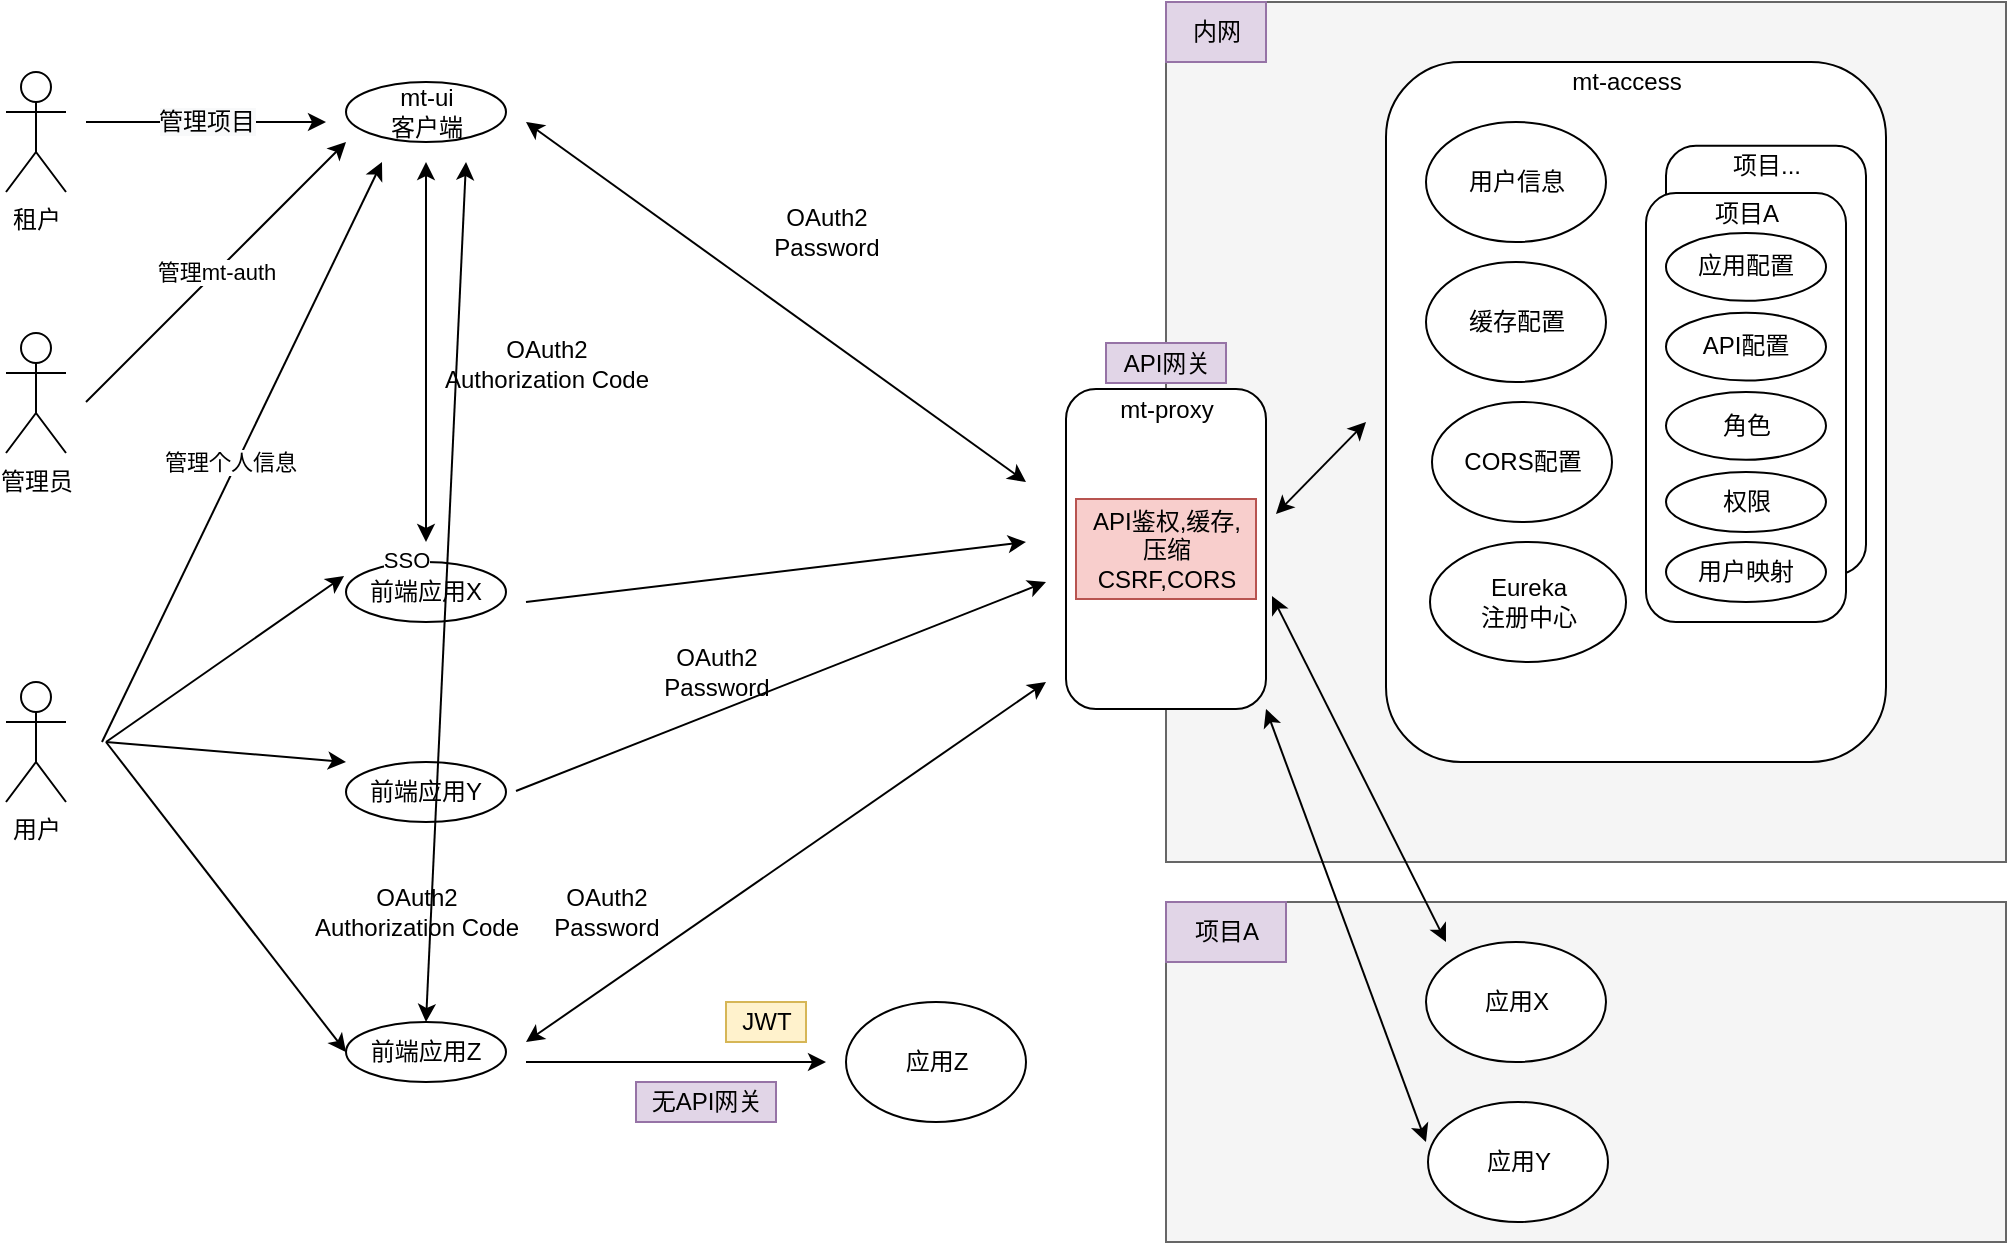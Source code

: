 <mxfile version="21.1.5" type="device">
  <diagram id="cGnB5dn_DnXe5ZkeEdu6" name="Page-1">
    <mxGraphModel dx="1434" dy="632" grid="1" gridSize="10" guides="1" tooltips="1" connect="1" arrows="1" fold="1" page="1" pageScale="1" pageWidth="1700" pageHeight="1100" math="0" shadow="0">
      <root>
        <mxCell id="0" />
        <mxCell id="1" parent="0" />
        <mxCell id="Nf_GGJnNFJ5g_2dd7_26-1" value="" style="rounded=0;whiteSpace=wrap;html=1;fillColor=#f5f5f5;strokeColor=#666666;fontColor=#333333;" vertex="1" parent="1">
          <mxGeometry x="620" y="470" width="420" height="170" as="geometry" />
        </mxCell>
        <mxCell id="tz96nPli69XmULDsHdUA-38" value="" style="rounded=0;whiteSpace=wrap;html=1;fillColor=#f5f5f5;strokeColor=#666666;fontColor=#333333;" parent="1" vertex="1">
          <mxGeometry x="620" y="20" width="420" height="430" as="geometry" />
        </mxCell>
        <mxCell id="tz96nPli69XmULDsHdUA-8" value="" style="ellipse;whiteSpace=wrap;html=1;" parent="1" vertex="1">
          <mxGeometry x="750" y="490" width="90" height="60" as="geometry" />
        </mxCell>
        <mxCell id="rzfU7j8Q2GUi6uD8WXSI-42" value="" style="rounded=1;whiteSpace=wrap;html=1;" parent="1" vertex="1">
          <mxGeometry x="730" y="50" width="250" height="350" as="geometry" />
        </mxCell>
        <mxCell id="rzfU7j8Q2GUi6uD8WXSI-3" value="用户" style="shape=umlActor;verticalLabelPosition=bottom;verticalAlign=top;html=1;outlineConnect=0;" parent="1" vertex="1">
          <mxGeometry x="40" y="360" width="30" height="60" as="geometry" />
        </mxCell>
        <mxCell id="rzfU7j8Q2GUi6uD8WXSI-20" value="租户" style="shape=umlActor;verticalLabelPosition=bottom;verticalAlign=top;html=1;outlineConnect=0;" parent="1" vertex="1">
          <mxGeometry x="40" y="55" width="30" height="60" as="geometry" />
        </mxCell>
        <mxCell id="rzfU7j8Q2GUi6uD8WXSI-35" value="" style="ellipse;whiteSpace=wrap;html=1;" parent="1" vertex="1">
          <mxGeometry x="210" y="60" width="80" height="30" as="geometry" />
        </mxCell>
        <mxCell id="rzfU7j8Q2GUi6uD8WXSI-36" value="mt-ui&lt;br&gt;客户端" style="text;html=1;align=center;verticalAlign=middle;resizable=0;points=[];autosize=1;strokeColor=none;fillColor=none;" parent="1" vertex="1">
          <mxGeometry x="220" y="55" width="60" height="40" as="geometry" />
        </mxCell>
        <mxCell id="rzfU7j8Q2GUi6uD8WXSI-41" value="" style="group" parent="1" vertex="1" connectable="0">
          <mxGeometry x="860" y="67" width="145" height="263" as="geometry" />
        </mxCell>
        <mxCell id="rzfU7j8Q2GUi6uD8WXSI-30" value="" style="rounded=1;whiteSpace=wrap;html=1;" parent="rzfU7j8Q2GUi6uD8WXSI-41" vertex="1">
          <mxGeometry x="10" y="24.833" width="100" height="214.464" as="geometry" />
        </mxCell>
        <mxCell id="rzfU7j8Q2GUi6uD8WXSI-15" value="" style="rounded=1;whiteSpace=wrap;html=1;" parent="rzfU7j8Q2GUi6uD8WXSI-41" vertex="1">
          <mxGeometry y="48.536" width="100" height="214.464" as="geometry" />
        </mxCell>
        <mxCell id="rzfU7j8Q2GUi6uD8WXSI-13" value="应用配置" style="ellipse;whiteSpace=wrap;html=1;" parent="rzfU7j8Q2GUi6uD8WXSI-41" vertex="1">
          <mxGeometry x="10" y="68.533" width="80" height="33.863" as="geometry" />
        </mxCell>
        <mxCell id="rzfU7j8Q2GUi6uD8WXSI-16" value="项目A" style="text;html=1;align=center;verticalAlign=middle;resizable=0;points=[];autosize=1;strokeColor=none;fillColor=none;" parent="rzfU7j8Q2GUi6uD8WXSI-41" vertex="1">
          <mxGeometry x="25" y="48.536" width="50" height="20" as="geometry" />
        </mxCell>
        <mxCell id="rzfU7j8Q2GUi6uD8WXSI-17" value="API配置" style="ellipse;whiteSpace=wrap;html=1;" parent="rzfU7j8Q2GUi6uD8WXSI-41" vertex="1">
          <mxGeometry x="10" y="108.393" width="80" height="33.863" as="geometry" />
        </mxCell>
        <mxCell id="rzfU7j8Q2GUi6uD8WXSI-27" value="项目..." style="text;html=1;align=center;verticalAlign=middle;resizable=0;points=[];autosize=1;strokeColor=none;fillColor=none;" parent="rzfU7j8Q2GUi6uD8WXSI-41" vertex="1">
          <mxGeometry x="35" y="24.833" width="50" height="20" as="geometry" />
        </mxCell>
        <mxCell id="tz96nPli69XmULDsHdUA-45" value="" style="group" parent="rzfU7j8Q2GUi6uD8WXSI-41" vertex="1" connectable="0">
          <mxGeometry x="10" y="188" width="80" height="30" as="geometry" />
        </mxCell>
        <mxCell id="rzfU7j8Q2GUi6uD8WXSI-46" value="" style="ellipse;whiteSpace=wrap;html=1;" parent="tz96nPli69XmULDsHdUA-45" vertex="1">
          <mxGeometry width="80" height="30" as="geometry" />
        </mxCell>
        <mxCell id="rzfU7j8Q2GUi6uD8WXSI-47" value="权限" style="text;html=1;align=center;verticalAlign=middle;resizable=0;points=[];autosize=1;strokeColor=none;fillColor=none;" parent="tz96nPli69XmULDsHdUA-45" vertex="1">
          <mxGeometry x="20" y="5" width="40" height="20" as="geometry" />
        </mxCell>
        <mxCell id="tz96nPli69XmULDsHdUA-46" value="" style="group" parent="rzfU7j8Q2GUi6uD8WXSI-41" vertex="1" connectable="0">
          <mxGeometry x="10" y="148.0" width="80" height="33.863" as="geometry" />
        </mxCell>
        <mxCell id="rzfU7j8Q2GUi6uD8WXSI-44" value="" style="ellipse;whiteSpace=wrap;html=1;" parent="tz96nPli69XmULDsHdUA-46" vertex="1">
          <mxGeometry width="80" height="33.863" as="geometry" />
        </mxCell>
        <mxCell id="rzfU7j8Q2GUi6uD8WXSI-45" value="角色" style="text;html=1;align=center;verticalAlign=middle;resizable=0;points=[];autosize=1;strokeColor=none;fillColor=none;" parent="tz96nPli69XmULDsHdUA-46" vertex="1">
          <mxGeometry x="20" y="6.934" width="40" height="20" as="geometry" />
        </mxCell>
        <mxCell id="rzfU7j8Q2GUi6uD8WXSI-48" value="用户映射" style="ellipse;whiteSpace=wrap;html=1;" parent="rzfU7j8Q2GUi6uD8WXSI-41" vertex="1">
          <mxGeometry x="10" y="223" width="80" height="30" as="geometry" />
        </mxCell>
        <mxCell id="rzfU7j8Q2GUi6uD8WXSI-58" value="&lt;span&gt;前端应用X&lt;/span&gt;" style="ellipse;whiteSpace=wrap;html=1;" parent="1" vertex="1">
          <mxGeometry x="210" y="300" width="80" height="30" as="geometry" />
        </mxCell>
        <mxCell id="rzfU7j8Q2GUi6uD8WXSI-62" value="" style="endArrow=classic;startArrow=classic;html=1;rounded=0;" parent="1" edge="1">
          <mxGeometry width="50" height="50" relative="1" as="geometry">
            <mxPoint x="250" y="290" as="sourcePoint" />
            <mxPoint x="250" y="100" as="targetPoint" />
          </mxGeometry>
        </mxCell>
        <mxCell id="rzfU7j8Q2GUi6uD8WXSI-67" value="OAuth2&lt;br&gt;Authorization Code" style="text;html=1;align=center;verticalAlign=middle;resizable=0;points=[];autosize=1;strokeColor=none;fillColor=none;" parent="1" vertex="1">
          <mxGeometry x="250" y="185.5" width="120" height="30" as="geometry" />
        </mxCell>
        <mxCell id="rzfU7j8Q2GUi6uD8WXSI-69" value="" style="endArrow=classic;startArrow=none;html=1;rounded=0;startFill=0;" parent="1" edge="1">
          <mxGeometry width="50" height="50" relative="1" as="geometry">
            <mxPoint x="295" y="414.5" as="sourcePoint" />
            <mxPoint x="560" y="310" as="targetPoint" />
          </mxGeometry>
        </mxCell>
        <mxCell id="rzfU7j8Q2GUi6uD8WXSI-70" value="OAuth2&lt;br&gt;Password" style="text;html=1;align=center;verticalAlign=middle;resizable=0;points=[];autosize=1;strokeColor=none;fillColor=none;" parent="1" vertex="1">
          <mxGeometry x="360" y="340" width="70" height="30" as="geometry" />
        </mxCell>
        <mxCell id="rzfU7j8Q2GUi6uD8WXSI-73" value="" style="group" parent="1" vertex="1" connectable="0">
          <mxGeometry x="750" y="80" width="90" height="60" as="geometry" />
        </mxCell>
        <mxCell id="rzfU7j8Q2GUi6uD8WXSI-71" value="" style="ellipse;whiteSpace=wrap;html=1;" parent="rzfU7j8Q2GUi6uD8WXSI-73" vertex="1">
          <mxGeometry width="90" height="60" as="geometry" />
        </mxCell>
        <mxCell id="rzfU7j8Q2GUi6uD8WXSI-72" value="用户信息" style="text;html=1;align=center;verticalAlign=middle;resizable=0;points=[];autosize=1;strokeColor=none;fillColor=none;" parent="rzfU7j8Q2GUi6uD8WXSI-73" vertex="1">
          <mxGeometry x="15" y="20" width="60" height="20" as="geometry" />
        </mxCell>
        <mxCell id="rzfU7j8Q2GUi6uD8WXSI-74" value="" style="group" parent="1" vertex="1" connectable="0">
          <mxGeometry x="752" y="290" width="109.5" height="60" as="geometry" />
        </mxCell>
        <mxCell id="rzfU7j8Q2GUi6uD8WXSI-34" value="" style="ellipse;whiteSpace=wrap;html=1;" parent="rzfU7j8Q2GUi6uD8WXSI-74" vertex="1">
          <mxGeometry width="98.006" height="60" as="geometry" />
        </mxCell>
        <mxCell id="rzfU7j8Q2GUi6uD8WXSI-23" value="Eureka&lt;br&gt;注册中心" style="text;html=1;align=center;verticalAlign=middle;resizable=0;points=[];autosize=1;" parent="rzfU7j8Q2GUi6uD8WXSI-74" vertex="1">
          <mxGeometry x="19.006" y="15.0" width="60" height="30" as="geometry" />
        </mxCell>
        <mxCell id="rzfU7j8Q2GUi6uD8WXSI-75" value="管理员" style="shape=umlActor;verticalLabelPosition=bottom;verticalAlign=top;html=1;outlineConnect=0;" parent="1" vertex="1">
          <mxGeometry x="40" y="185.5" width="30" height="60" as="geometry" />
        </mxCell>
        <mxCell id="rzfU7j8Q2GUi6uD8WXSI-76" value="" style="endArrow=classic;html=1;rounded=0;" parent="1" edge="1">
          <mxGeometry width="50" height="50" relative="1" as="geometry">
            <mxPoint x="88" y="390" as="sourcePoint" />
            <mxPoint x="228" y="100" as="targetPoint" />
          </mxGeometry>
        </mxCell>
        <mxCell id="Nf_GGJnNFJ5g_2dd7_26-3" value="管理个人信息" style="edgeLabel;html=1;align=center;verticalAlign=middle;resizable=0;points=[];" vertex="1" connectable="0" parent="rzfU7j8Q2GUi6uD8WXSI-76">
          <mxGeometry x="-0.044" y="3" relative="1" as="geometry">
            <mxPoint as="offset" />
          </mxGeometry>
        </mxCell>
        <mxCell id="rzfU7j8Q2GUi6uD8WXSI-50" style="edgeStyle=orthogonalEdgeStyle;rounded=0;orthogonalLoop=1;jettySize=auto;html=1;exitX=0.5;exitY=1;exitDx=0;exitDy=0;" parent="1" edge="1">
          <mxGeometry relative="1" as="geometry">
            <mxPoint x="980" y="271" as="sourcePoint" />
            <mxPoint x="980" y="271" as="targetPoint" />
          </mxGeometry>
        </mxCell>
        <mxCell id="rzfU7j8Q2GUi6uD8WXSI-78" value="" style="rounded=1;whiteSpace=wrap;html=1;" parent="1" vertex="1">
          <mxGeometry x="570" y="213.5" width="100" height="160" as="geometry" />
        </mxCell>
        <mxCell id="rzfU7j8Q2GUi6uD8WXSI-79" value="mt-proxy" style="text;html=1;align=center;verticalAlign=middle;resizable=0;points=[];autosize=1;strokeColor=none;fillColor=none;" parent="1" vertex="1">
          <mxGeometry x="590" y="213.5" width="60" height="20" as="geometry" />
        </mxCell>
        <mxCell id="rzfU7j8Q2GUi6uD8WXSI-88" value="" style="endArrow=classic;html=1;rounded=0;" parent="1" edge="1">
          <mxGeometry relative="1" as="geometry">
            <mxPoint x="90" y="390" as="sourcePoint" />
            <mxPoint x="210" y="400" as="targetPoint" />
          </mxGeometry>
        </mxCell>
        <mxCell id="rzfU7j8Q2GUi6uD8WXSI-90" value="" style="endArrow=classic;html=1;rounded=0;entryX=-0.012;entryY=0.233;entryDx=0;entryDy=0;entryPerimeter=0;" parent="1" target="rzfU7j8Q2GUi6uD8WXSI-58" edge="1">
          <mxGeometry relative="1" as="geometry">
            <mxPoint x="90" y="390" as="sourcePoint" />
            <mxPoint x="200" y="290" as="targetPoint" />
          </mxGeometry>
        </mxCell>
        <mxCell id="rzfU7j8Q2GUi6uD8WXSI-91" value="SSO" style="edgeLabel;resizable=0;html=1;align=center;verticalAlign=middle;" parent="rzfU7j8Q2GUi6uD8WXSI-90" connectable="0" vertex="1">
          <mxGeometry relative="1" as="geometry">
            <mxPoint x="90" y="-50" as="offset" />
          </mxGeometry>
        </mxCell>
        <mxCell id="rzfU7j8Q2GUi6uD8WXSI-95" value="" style="endArrow=classic;html=1;rounded=0;" parent="1" edge="1">
          <mxGeometry relative="1" as="geometry">
            <mxPoint x="80" y="220" as="sourcePoint" />
            <mxPoint x="210" y="90" as="targetPoint" />
          </mxGeometry>
        </mxCell>
        <mxCell id="rzfU7j8Q2GUi6uD8WXSI-96" value="管理mt-auth" style="edgeLabel;resizable=0;html=1;align=center;verticalAlign=middle;" parent="rzfU7j8Q2GUi6uD8WXSI-95" connectable="0" vertex="1">
          <mxGeometry relative="1" as="geometry" />
        </mxCell>
        <mxCell id="rzfU7j8Q2GUi6uD8WXSI-97" value="" style="endArrow=classic;html=1;rounded=0;" parent="1" edge="1">
          <mxGeometry relative="1" as="geometry">
            <mxPoint x="80" y="80" as="sourcePoint" />
            <mxPoint x="200" y="80" as="targetPoint" />
          </mxGeometry>
        </mxCell>
        <mxCell id="rzfU7j8Q2GUi6uD8WXSI-98" value="&lt;span style=&quot;font-size: 12px ; background-color: rgb(248 , 249 , 250)&quot;&gt;管理项目&lt;/span&gt;" style="edgeLabel;resizable=0;html=1;align=center;verticalAlign=middle;" parent="rzfU7j8Q2GUi6uD8WXSI-97" connectable="0" vertex="1">
          <mxGeometry relative="1" as="geometry" />
        </mxCell>
        <mxCell id="rzfU7j8Q2GUi6uD8WXSI-100" value="API鉴权,缓存,&lt;br&gt;压缩&lt;br&gt;CSRF,CORS" style="text;html=1;align=center;verticalAlign=middle;resizable=0;points=[];autosize=1;strokeColor=#b85450;fillColor=#f8cecc;" parent="1" vertex="1">
          <mxGeometry x="575" y="268.5" width="90" height="50" as="geometry" />
        </mxCell>
        <mxCell id="rzfU7j8Q2GUi6uD8WXSI-64" value="&lt;span&gt;前端应用Y&lt;/span&gt;" style="ellipse;whiteSpace=wrap;html=1;" parent="1" vertex="1">
          <mxGeometry x="210" y="400" width="80" height="30" as="geometry" />
        </mxCell>
        <mxCell id="tz96nPli69XmULDsHdUA-4" value="OAuth2&lt;br&gt;Password" style="text;html=1;align=center;verticalAlign=middle;resizable=0;points=[];autosize=1;strokeColor=none;fillColor=none;" parent="1" vertex="1">
          <mxGeometry x="415" y="120" width="70" height="30" as="geometry" />
        </mxCell>
        <mxCell id="tz96nPli69XmULDsHdUA-7" value="" style="group" parent="1" vertex="1" connectable="0">
          <mxGeometry x="750" y="490" width="90" height="60" as="geometry" />
        </mxCell>
        <mxCell id="tz96nPli69XmULDsHdUA-9" value="应用X" style="text;html=1;align=center;verticalAlign=middle;resizable=0;points=[];autosize=1;strokeColor=none;fillColor=none;" parent="tz96nPli69XmULDsHdUA-7" vertex="1">
          <mxGeometry x="20" y="20" width="50" height="20" as="geometry" />
        </mxCell>
        <mxCell id="tz96nPli69XmULDsHdUA-12" value="" style="endArrow=classic;startArrow=classic;html=1;rounded=0;exitX=1.03;exitY=0.647;exitDx=0;exitDy=0;exitPerimeter=0;" parent="1" source="rzfU7j8Q2GUi6uD8WXSI-78" edge="1">
          <mxGeometry width="50" height="50" relative="1" as="geometry">
            <mxPoint x="650" y="490" as="sourcePoint" />
            <mxPoint x="760" y="490" as="targetPoint" />
          </mxGeometry>
        </mxCell>
        <mxCell id="tz96nPli69XmULDsHdUA-13" value="" style="ellipse;whiteSpace=wrap;html=1;" parent="1" vertex="1">
          <mxGeometry x="751" y="570" width="90" height="60" as="geometry" />
        </mxCell>
        <mxCell id="tz96nPli69XmULDsHdUA-14" value="" style="group" parent="1" vertex="1" connectable="0">
          <mxGeometry x="751" y="570" width="90" height="60" as="geometry" />
        </mxCell>
        <mxCell id="tz96nPli69XmULDsHdUA-15" value="应用Y" style="text;html=1;align=center;verticalAlign=middle;resizable=0;points=[];autosize=1;strokeColor=none;fillColor=none;" parent="tz96nPli69XmULDsHdUA-14" vertex="1">
          <mxGeometry x="20" y="20" width="50" height="20" as="geometry" />
        </mxCell>
        <mxCell id="tz96nPli69XmULDsHdUA-16" value="" style="endArrow=classic;startArrow=classic;html=1;rounded=0;exitX=1;exitY=1;exitDx=0;exitDy=0;" parent="1" source="rzfU7j8Q2GUi6uD8WXSI-78" edge="1">
          <mxGeometry width="50" height="50" relative="1" as="geometry">
            <mxPoint x="640" y="560" as="sourcePoint" />
            <mxPoint x="750" y="590" as="targetPoint" />
          </mxGeometry>
        </mxCell>
        <mxCell id="tz96nPli69XmULDsHdUA-17" value="" style="endArrow=classic;startArrow=classic;html=1;rounded=0;endFill=1;" parent="1" edge="1">
          <mxGeometry width="50" height="50" relative="1" as="geometry">
            <mxPoint x="300" y="80" as="sourcePoint" />
            <mxPoint x="550" y="260" as="targetPoint" />
          </mxGeometry>
        </mxCell>
        <mxCell id="tz96nPli69XmULDsHdUA-19" value="" style="endArrow=classic;startArrow=classic;html=1;rounded=0;" parent="1" edge="1">
          <mxGeometry width="50" height="50" relative="1" as="geometry">
            <mxPoint x="675" y="276" as="sourcePoint" />
            <mxPoint x="720" y="230" as="targetPoint" />
          </mxGeometry>
        </mxCell>
        <mxCell id="tz96nPli69XmULDsHdUA-20" value="" style="endArrow=classic;startArrow=none;html=1;rounded=0;" parent="1" edge="1">
          <mxGeometry width="50" height="50" relative="1" as="geometry">
            <mxPoint x="300" y="320" as="sourcePoint" />
            <mxPoint x="550" y="290" as="targetPoint" />
          </mxGeometry>
        </mxCell>
        <mxCell id="tz96nPli69XmULDsHdUA-24" value="&lt;span&gt;前端应用Z&lt;/span&gt;" style="ellipse;whiteSpace=wrap;html=1;" parent="1" vertex="1">
          <mxGeometry x="210" y="530" width="80" height="30" as="geometry" />
        </mxCell>
        <mxCell id="tz96nPli69XmULDsHdUA-25" value="" style="endArrow=classic;startArrow=none;html=1;rounded=0;entryX=0;entryY=0.5;entryDx=0;entryDy=0;startFill=0;" parent="1" target="tz96nPli69XmULDsHdUA-24" edge="1">
          <mxGeometry width="50" height="50" relative="1" as="geometry">
            <mxPoint x="90" y="390" as="sourcePoint" />
            <mxPoint x="370" y="470" as="targetPoint" />
          </mxGeometry>
        </mxCell>
        <mxCell id="tz96nPli69XmULDsHdUA-26" value="" style="ellipse;whiteSpace=wrap;html=1;" parent="1" vertex="1">
          <mxGeometry x="460" y="520" width="90" height="60" as="geometry" />
        </mxCell>
        <mxCell id="tz96nPli69XmULDsHdUA-27" value="应用Z" style="text;html=1;align=center;verticalAlign=middle;resizable=0;points=[];autosize=1;strokeColor=none;fillColor=none;" parent="1" vertex="1">
          <mxGeometry x="480" y="540" width="50" height="20" as="geometry" />
        </mxCell>
        <mxCell id="tz96nPli69XmULDsHdUA-28" value="OAuth2&lt;br&gt;Authorization Code" style="text;html=1;align=center;verticalAlign=middle;resizable=0;points=[];autosize=1;strokeColor=none;fillColor=none;" parent="1" vertex="1">
          <mxGeometry x="185" y="460" width="120" height="30" as="geometry" />
        </mxCell>
        <mxCell id="tz96nPli69XmULDsHdUA-29" value="OAuth2&lt;br&gt;Password" style="text;html=1;align=center;verticalAlign=middle;resizable=0;points=[];autosize=1;strokeColor=none;fillColor=none;" parent="1" vertex="1">
          <mxGeometry x="305" y="460" width="70" height="30" as="geometry" />
        </mxCell>
        <mxCell id="tz96nPli69XmULDsHdUA-31" value="" style="endArrow=classic;startArrow=classic;html=1;rounded=0;" parent="1" edge="1">
          <mxGeometry width="50" height="50" relative="1" as="geometry">
            <mxPoint x="300" y="540" as="sourcePoint" />
            <mxPoint x="560" y="360" as="targetPoint" />
          </mxGeometry>
        </mxCell>
        <mxCell id="tz96nPli69XmULDsHdUA-34" value="" style="endArrow=classic;html=1;rounded=0;" parent="1" edge="1">
          <mxGeometry width="50" height="50" relative="1" as="geometry">
            <mxPoint x="300" y="550" as="sourcePoint" />
            <mxPoint x="450" y="550" as="targetPoint" />
          </mxGeometry>
        </mxCell>
        <mxCell id="tz96nPli69XmULDsHdUA-35" value="无API网关" style="text;html=1;align=center;verticalAlign=middle;resizable=0;points=[];autosize=1;strokeColor=#9673a6;fillColor=#e1d5e7;" parent="1" vertex="1">
          <mxGeometry x="355" y="560" width="70" height="20" as="geometry" />
        </mxCell>
        <mxCell id="tz96nPli69XmULDsHdUA-37" value="JWT" style="text;html=1;align=center;verticalAlign=middle;resizable=0;points=[];autosize=1;strokeColor=#d6b656;fillColor=#fff2cc;" parent="1" vertex="1">
          <mxGeometry x="400" y="520" width="40" height="20" as="geometry" />
        </mxCell>
        <mxCell id="tz96nPli69XmULDsHdUA-39" value="" style="endArrow=classic;startArrow=classic;html=1;rounded=0;exitX=0.5;exitY=0;exitDx=0;exitDy=0;" parent="1" source="tz96nPli69XmULDsHdUA-24" edge="1">
          <mxGeometry width="50" height="50" relative="1" as="geometry">
            <mxPoint x="260" y="300" as="sourcePoint" />
            <mxPoint x="270" y="100" as="targetPoint" />
          </mxGeometry>
        </mxCell>
        <mxCell id="tz96nPli69XmULDsHdUA-41" value="API网关" style="text;html=1;align=center;verticalAlign=middle;resizable=0;points=[];autosize=1;strokeColor=#9673a6;fillColor=#e1d5e7;" parent="1" vertex="1">
          <mxGeometry x="590" y="190.5" width="60" height="20" as="geometry" />
        </mxCell>
        <mxCell id="tz96nPli69XmULDsHdUA-44" value="内网" style="text;html=1;align=center;verticalAlign=middle;resizable=0;points=[];autosize=1;strokeColor=#9673a6;fillColor=#e1d5e7;" parent="1" vertex="1">
          <mxGeometry x="620" y="20" width="50" height="30" as="geometry" />
        </mxCell>
        <mxCell id="tz96nPli69XmULDsHdUA-47" value="" style="group" parent="1" vertex="1" connectable="0">
          <mxGeometry x="750" y="150" width="90" height="60" as="geometry" />
        </mxCell>
        <mxCell id="tz96nPli69XmULDsHdUA-48" value="" style="ellipse;whiteSpace=wrap;html=1;" parent="tz96nPli69XmULDsHdUA-47" vertex="1">
          <mxGeometry width="90" height="60" as="geometry" />
        </mxCell>
        <mxCell id="tz96nPli69XmULDsHdUA-49" value="缓存配置" style="text;html=1;align=center;verticalAlign=middle;resizable=0;points=[];autosize=1;strokeColor=none;fillColor=none;" parent="tz96nPli69XmULDsHdUA-47" vertex="1">
          <mxGeometry x="15" y="20" width="60" height="20" as="geometry" />
        </mxCell>
        <mxCell id="tz96nPli69XmULDsHdUA-50" value="" style="group" parent="1" vertex="1" connectable="0">
          <mxGeometry x="753" y="220" width="90" height="60" as="geometry" />
        </mxCell>
        <mxCell id="tz96nPli69XmULDsHdUA-51" value="" style="ellipse;whiteSpace=wrap;html=1;" parent="tz96nPli69XmULDsHdUA-50" vertex="1">
          <mxGeometry width="90" height="60" as="geometry" />
        </mxCell>
        <mxCell id="tz96nPli69XmULDsHdUA-52" value="CORS配置" style="text;html=1;align=center;verticalAlign=middle;resizable=0;points=[];autosize=1;strokeColor=none;fillColor=none;" parent="tz96nPli69XmULDsHdUA-50" vertex="1">
          <mxGeometry x="10" y="20" width="70" height="20" as="geometry" />
        </mxCell>
        <mxCell id="rzfU7j8Q2GUi6uD8WXSI-24" value="mt-access" style="text;html=1;align=center;verticalAlign=middle;resizable=0;points=[];autosize=1;strokeColor=none;fillColor=none;" parent="1" vertex="1">
          <mxGeometry x="815" y="50" width="70" height="20" as="geometry" />
        </mxCell>
        <mxCell id="Nf_GGJnNFJ5g_2dd7_26-2" value="项目A" style="text;html=1;align=center;verticalAlign=middle;resizable=0;points=[];autosize=1;strokeColor=#9673a6;fillColor=#e1d5e7;" vertex="1" parent="1">
          <mxGeometry x="620" y="470" width="60" height="30" as="geometry" />
        </mxCell>
      </root>
    </mxGraphModel>
  </diagram>
</mxfile>
